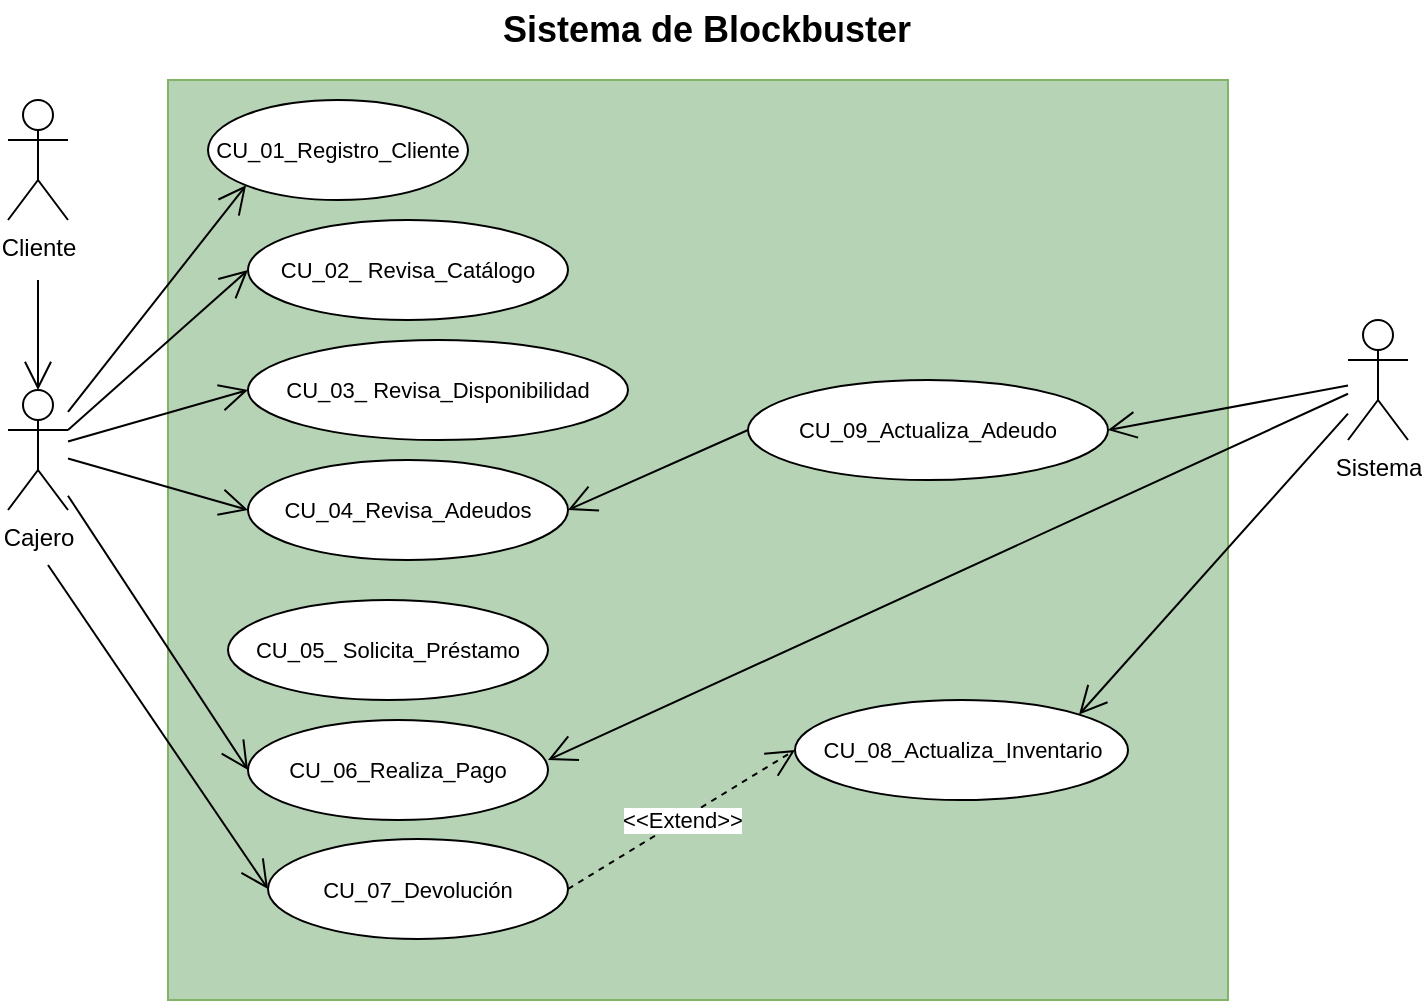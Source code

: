 <mxfile version="26.1.0">
  <diagram name="Página-1" id="0a1UBv-05hkoor2SjSYL">
    <mxGraphModel dx="2190" dy="727" grid="1" gridSize="10" guides="1" tooltips="1" connect="1" arrows="1" fold="1" page="1" pageScale="1" pageWidth="827" pageHeight="1169" math="0" shadow="0">
      <root>
        <mxCell id="0" />
        <mxCell id="1" parent="0" />
        <mxCell id="W-ATkEFZag7kS3Bsld1D-3" value="Cliente" style="shape=umlActor;verticalLabelPosition=bottom;verticalAlign=top;html=1;outlineConnect=0;" parent="1" vertex="1">
          <mxGeometry x="-763" y="100" width="30" height="60" as="geometry" />
        </mxCell>
        <mxCell id="W-ATkEFZag7kS3Bsld1D-4" value="" style="rounded=0;whiteSpace=wrap;html=1;fillColor=light-dark(#b7d3b6, #1f2f1e);strokeColor=#82b366;" parent="1" vertex="1">
          <mxGeometry x="-683" y="90" width="530" height="460" as="geometry" />
        </mxCell>
        <mxCell id="W-ATkEFZag7kS3Bsld1D-5" value="&lt;font style=&quot;font-size: 11px;&quot;&gt;CU_01_Registro_Cliente&lt;/font&gt;" style="ellipse;whiteSpace=wrap;html=1;" parent="1" vertex="1">
          <mxGeometry x="-663" y="100" width="130" height="50" as="geometry" />
        </mxCell>
        <mxCell id="W-ATkEFZag7kS3Bsld1D-6" value="&lt;font style=&quot;font-size: 11px;&quot;&gt;CU_02_ Revisa_Catálogo&lt;/font&gt;" style="ellipse;whiteSpace=wrap;html=1;" parent="1" vertex="1">
          <mxGeometry x="-643" y="160" width="160" height="50" as="geometry" />
        </mxCell>
        <mxCell id="W-ATkEFZag7kS3Bsld1D-7" value="&lt;font style=&quot;font-size: 11px;&quot;&gt;CU_03_ Revisa_Disponibilidad&lt;/font&gt;" style="ellipse;whiteSpace=wrap;html=1;" parent="1" vertex="1">
          <mxGeometry x="-643" y="220" width="190" height="50" as="geometry" />
        </mxCell>
        <mxCell id="W-ATkEFZag7kS3Bsld1D-8" value="Cajero" style="shape=umlActor;verticalLabelPosition=bottom;verticalAlign=top;html=1;outlineConnect=0;" parent="1" vertex="1">
          <mxGeometry x="-763" y="245" width="30" height="60" as="geometry" />
        </mxCell>
        <mxCell id="W-ATkEFZag7kS3Bsld1D-9" value="&lt;font style=&quot;font-size: 11px;&quot;&gt;CU_05_ Solicita_Préstamo&lt;/font&gt;" style="ellipse;whiteSpace=wrap;html=1;" parent="1" vertex="1">
          <mxGeometry x="-653" y="350" width="160" height="50" as="geometry" />
        </mxCell>
        <mxCell id="W-ATkEFZag7kS3Bsld1D-10" value="&lt;font style=&quot;font-size: 11px;&quot;&gt;CU_04_Revisa_Adeudos&lt;/font&gt;" style="ellipse;whiteSpace=wrap;html=1;" parent="1" vertex="1">
          <mxGeometry x="-643" y="280" width="160" height="50" as="geometry" />
        </mxCell>
        <mxCell id="W-ATkEFZag7kS3Bsld1D-11" value="&lt;font style=&quot;font-size: 11px;&quot;&gt;CU_06_Realiza_Pago&lt;/font&gt;&lt;span style=&quot;color: rgba(0, 0, 0, 0); font-family: monospace; font-size: 0px; text-align: start; text-wrap-mode: nowrap;&quot;&gt;%3CmxGraphModel%3E%3Croot%3E%3CmxCell%20id%3D%220%22%2F%3E%3CmxCell%20id%3D%221%22%20parent%3D%220%22%2F%3E%3CmxCell%20id%3D%222%22%20value%3D%22%26lt%3Bfont%20style%3D%26quot%3Bfont-size%3A%2011px%3B%26quot%3B%26gt%3BCU_05_Revisa%20adeudos%26lt%3B%2Ffont%26gt%3B%22%20style%3D%22ellipse%3BwhiteSpace%3Dwrap%3Bhtml%3D1%3B%22%20vertex%3D%221%22%20parent%3D%221%22%3E%3CmxGeometry%20x%3D%22-70%22%20y%3D%22390%22%20width%3D%22100%22%20height%3D%2250%22%20as%3D%22geometry%22%2F%3E%3C%2FmxCell%3E%3C%2Froot%3E%3C%2FmxGraphModel%3E&lt;/span&gt;" style="ellipse;whiteSpace=wrap;html=1;" parent="1" vertex="1">
          <mxGeometry x="-643" y="410" width="150" height="50" as="geometry" />
        </mxCell>
        <mxCell id="W-ATkEFZag7kS3Bsld1D-12" value="&lt;font style=&quot;font-size: 11px;&quot;&gt;CU_07_Devolución&lt;/font&gt;" style="ellipse;whiteSpace=wrap;html=1;" parent="1" vertex="1">
          <mxGeometry x="-633" y="469.5" width="150" height="50" as="geometry" />
        </mxCell>
        <mxCell id="W-ATkEFZag7kS3Bsld1D-13" value="&lt;font style=&quot;font-size: 11px;&quot;&gt;CU_09_Actualiza_Adeudo&lt;/font&gt;" style="ellipse;whiteSpace=wrap;html=1;" parent="1" vertex="1">
          <mxGeometry x="-393" y="240" width="180" height="50" as="geometry" />
        </mxCell>
        <mxCell id="W-ATkEFZag7kS3Bsld1D-14" value="&lt;font style=&quot;font-size: 11px;&quot;&gt;CU_08_Actualiza_Inventario&lt;/font&gt;" style="ellipse;whiteSpace=wrap;html=1;" parent="1" vertex="1">
          <mxGeometry x="-369.5" y="400" width="166.5" height="50" as="geometry" />
        </mxCell>
        <mxCell id="W-ATkEFZag7kS3Bsld1D-15" value="" style="endArrow=open;endFill=1;endSize=12;html=1;rounded=0;entryX=0;entryY=1;entryDx=0;entryDy=0;" parent="1" source="W-ATkEFZag7kS3Bsld1D-8" target="W-ATkEFZag7kS3Bsld1D-5" edge="1">
          <mxGeometry width="160" relative="1" as="geometry">
            <mxPoint x="-523" y="310" as="sourcePoint" />
            <mxPoint x="-363" y="310" as="targetPoint" />
          </mxGeometry>
        </mxCell>
        <mxCell id="W-ATkEFZag7kS3Bsld1D-16" value="" style="endArrow=open;endFill=1;endSize=12;html=1;rounded=0;entryX=0;entryY=0.5;entryDx=0;entryDy=0;exitX=1;exitY=0.333;exitDx=0;exitDy=0;exitPerimeter=0;" parent="1" source="W-ATkEFZag7kS3Bsld1D-8" target="W-ATkEFZag7kS3Bsld1D-6" edge="1">
          <mxGeometry width="160" relative="1" as="geometry">
            <mxPoint x="-723" y="266" as="sourcePoint" />
            <mxPoint x="-634" y="153" as="targetPoint" />
          </mxGeometry>
        </mxCell>
        <mxCell id="W-ATkEFZag7kS3Bsld1D-17" value="" style="endArrow=open;endFill=1;endSize=12;html=1;rounded=0;entryX=0;entryY=0.5;entryDx=0;entryDy=0;" parent="1" source="W-ATkEFZag7kS3Bsld1D-8" target="W-ATkEFZag7kS3Bsld1D-7" edge="1">
          <mxGeometry width="160" relative="1" as="geometry">
            <mxPoint x="-723" y="275" as="sourcePoint" />
            <mxPoint x="-633" y="195" as="targetPoint" />
          </mxGeometry>
        </mxCell>
        <mxCell id="W-ATkEFZag7kS3Bsld1D-18" value="" style="endArrow=open;endFill=1;endSize=12;html=1;rounded=0;entryX=0;entryY=0.5;entryDx=0;entryDy=0;" parent="1" source="W-ATkEFZag7kS3Bsld1D-8" target="W-ATkEFZag7kS3Bsld1D-10" edge="1">
          <mxGeometry width="160" relative="1" as="geometry">
            <mxPoint x="-723" y="281" as="sourcePoint" />
            <mxPoint x="-633" y="255" as="targetPoint" />
          </mxGeometry>
        </mxCell>
        <mxCell id="W-ATkEFZag7kS3Bsld1D-19" value="" style="endArrow=open;endFill=1;endSize=12;html=1;rounded=0;entryX=0.5;entryY=0;entryDx=0;entryDy=0;entryPerimeter=0;" parent="1" target="W-ATkEFZag7kS3Bsld1D-8" edge="1">
          <mxGeometry width="160" relative="1" as="geometry">
            <mxPoint x="-748" y="190" as="sourcePoint" />
            <mxPoint x="-634" y="153" as="targetPoint" />
          </mxGeometry>
        </mxCell>
        <mxCell id="W-ATkEFZag7kS3Bsld1D-20" value="" style="endArrow=open;endFill=1;endSize=12;html=1;rounded=0;entryX=0;entryY=0.5;entryDx=0;entryDy=0;" parent="1" source="W-ATkEFZag7kS3Bsld1D-8" target="W-ATkEFZag7kS3Bsld1D-11" edge="1">
          <mxGeometry width="160" relative="1" as="geometry">
            <mxPoint x="-733" y="305" as="sourcePoint" />
            <mxPoint x="-643" y="331" as="targetPoint" />
          </mxGeometry>
        </mxCell>
        <mxCell id="W-ATkEFZag7kS3Bsld1D-21" value="" style="endArrow=open;endFill=1;endSize=12;html=1;rounded=0;entryX=0;entryY=0.5;entryDx=0;entryDy=0;" parent="1" target="W-ATkEFZag7kS3Bsld1D-12" edge="1">
          <mxGeometry width="160" relative="1" as="geometry">
            <mxPoint x="-743" y="332.5" as="sourcePoint" />
            <mxPoint x="-653" y="469.5" as="targetPoint" />
          </mxGeometry>
        </mxCell>
        <mxCell id="W-ATkEFZag7kS3Bsld1D-22" value="Sistema" style="shape=umlActor;verticalLabelPosition=bottom;verticalAlign=top;html=1;outlineConnect=0;" parent="1" vertex="1">
          <mxGeometry x="-93" y="210" width="30" height="60" as="geometry" />
        </mxCell>
        <mxCell id="W-ATkEFZag7kS3Bsld1D-23" value="" style="endArrow=open;endFill=1;endSize=12;html=1;rounded=0;entryX=1;entryY=0;entryDx=0;entryDy=0;" parent="1" source="W-ATkEFZag7kS3Bsld1D-22" target="W-ATkEFZag7kS3Bsld1D-14" edge="1">
          <mxGeometry width="160" relative="1" as="geometry">
            <mxPoint x="-113" y="240" as="sourcePoint" />
            <mxPoint x="-203" y="342.5" as="targetPoint" />
          </mxGeometry>
        </mxCell>
        <mxCell id="W-ATkEFZag7kS3Bsld1D-24" value="Sistema de Blockbuster" style="text;html=1;align=center;verticalAlign=middle;whiteSpace=wrap;rounded=0;fontSize=18;fontStyle=1" parent="1" vertex="1">
          <mxGeometry x="-530" y="50" width="233" height="30" as="geometry" />
        </mxCell>
        <mxCell id="W-ATkEFZag7kS3Bsld1D-25" value="&amp;lt;&amp;lt;Extend&amp;gt;&amp;gt;" style="endArrow=open;endSize=12;dashed=1;html=1;rounded=0;exitX=1;exitY=0.5;exitDx=0;exitDy=0;entryX=0;entryY=0.5;entryDx=0;entryDy=0;" parent="1" source="W-ATkEFZag7kS3Bsld1D-12" target="W-ATkEFZag7kS3Bsld1D-14" edge="1">
          <mxGeometry width="160" relative="1" as="geometry">
            <mxPoint x="-473" y="469.5" as="sourcePoint" />
            <mxPoint x="-313" y="469.5" as="targetPoint" />
          </mxGeometry>
        </mxCell>
        <mxCell id="W-ATkEFZag7kS3Bsld1D-26" value="" style="endArrow=open;endFill=1;endSize=12;html=1;rounded=0;entryX=1;entryY=0.5;entryDx=0;entryDy=0;" parent="1" source="W-ATkEFZag7kS3Bsld1D-22" target="W-ATkEFZag7kS3Bsld1D-13" edge="1">
          <mxGeometry width="160" relative="1" as="geometry">
            <mxPoint x="-93" y="240" as="sourcePoint" />
            <mxPoint x="-261" y="347" as="targetPoint" />
          </mxGeometry>
        </mxCell>
        <mxCell id="W-ATkEFZag7kS3Bsld1D-27" value="" style="endArrow=open;endFill=1;endSize=12;html=1;rounded=0;entryX=1;entryY=0.5;entryDx=0;entryDy=0;exitX=0;exitY=0.5;exitDx=0;exitDy=0;" parent="1" source="W-ATkEFZag7kS3Bsld1D-13" target="W-ATkEFZag7kS3Bsld1D-10" edge="1">
          <mxGeometry width="160" relative="1" as="geometry">
            <mxPoint x="-393" y="236.5" as="sourcePoint" />
            <mxPoint x="-493" y="293.5" as="targetPoint" />
          </mxGeometry>
        </mxCell>
        <mxCell id="W-ATkEFZag7kS3Bsld1D-28" value="" style="endArrow=open;endFill=1;endSize=12;html=1;rounded=0;entryX=1;entryY=0;entryDx=0;entryDy=0;" parent="1" source="W-ATkEFZag7kS3Bsld1D-22" edge="1">
          <mxGeometry width="160" relative="1" as="geometry">
            <mxPoint x="-358" y="280" as="sourcePoint" />
            <mxPoint x="-493" y="430" as="targetPoint" />
          </mxGeometry>
        </mxCell>
      </root>
    </mxGraphModel>
  </diagram>
</mxfile>
